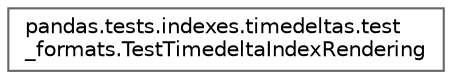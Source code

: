 digraph "Graphical Class Hierarchy"
{
 // LATEX_PDF_SIZE
  bgcolor="transparent";
  edge [fontname=Helvetica,fontsize=10,labelfontname=Helvetica,labelfontsize=10];
  node [fontname=Helvetica,fontsize=10,shape=box,height=0.2,width=0.4];
  rankdir="LR";
  Node0 [id="Node000000",label="pandas.tests.indexes.timedeltas.test\l_formats.TestTimedeltaIndexRendering",height=0.2,width=0.4,color="grey40", fillcolor="white", style="filled",URL="$d7/d7e/classpandas_1_1tests_1_1indexes_1_1timedeltas_1_1test__formats_1_1TestTimedeltaIndexRendering.html",tooltip=" "];
}
